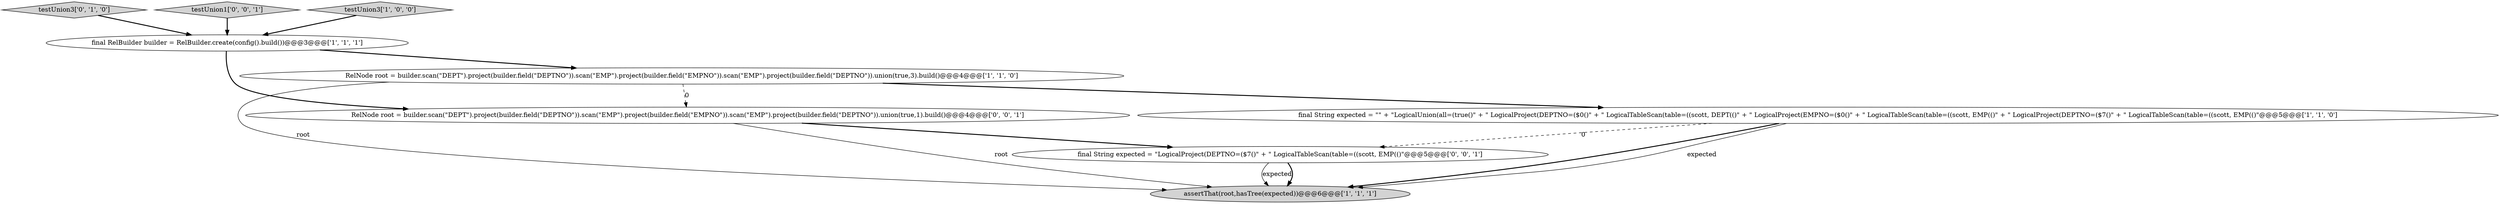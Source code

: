digraph {
5 [style = filled, label = "testUnion3['0', '1', '0']", fillcolor = lightgray, shape = diamond image = "AAA0AAABBB2BBB"];
2 [style = filled, label = "RelNode root = builder.scan(\"DEPT\").project(builder.field(\"DEPTNO\")).scan(\"EMP\").project(builder.field(\"EMPNO\")).scan(\"EMP\").project(builder.field(\"DEPTNO\")).union(true,3).build()@@@4@@@['1', '1', '0']", fillcolor = white, shape = ellipse image = "AAA0AAABBB1BBB"];
1 [style = filled, label = "final String expected = \"\" + \"LogicalUnion(all=(true()\" + \" LogicalProject(DEPTNO=($0()\" + \" LogicalTableScan(table=((scott, DEPT(()\" + \" LogicalProject(EMPNO=($0()\" + \" LogicalTableScan(table=((scott, EMP(()\" + \" LogicalProject(DEPTNO=($7()\" + \" LogicalTableScan(table=((scott, EMP(()\"@@@5@@@['1', '1', '0']", fillcolor = white, shape = ellipse image = "AAA0AAABBB1BBB"];
7 [style = filled, label = "RelNode root = builder.scan(\"DEPT\").project(builder.field(\"DEPTNO\")).scan(\"EMP\").project(builder.field(\"EMPNO\")).scan(\"EMP\").project(builder.field(\"DEPTNO\")).union(true,1).build()@@@4@@@['0', '0', '1']", fillcolor = white, shape = ellipse image = "AAA0AAABBB3BBB"];
0 [style = filled, label = "final RelBuilder builder = RelBuilder.create(config().build())@@@3@@@['1', '1', '1']", fillcolor = white, shape = ellipse image = "AAA0AAABBB1BBB"];
4 [style = filled, label = "assertThat(root,hasTree(expected))@@@6@@@['1', '1', '1']", fillcolor = lightgray, shape = ellipse image = "AAA0AAABBB1BBB"];
6 [style = filled, label = "testUnion1['0', '0', '1']", fillcolor = lightgray, shape = diamond image = "AAA0AAABBB3BBB"];
3 [style = filled, label = "testUnion3['1', '0', '0']", fillcolor = lightgray, shape = diamond image = "AAA0AAABBB1BBB"];
8 [style = filled, label = "final String expected = \"LogicalProject(DEPTNO=($7()\" + \" LogicalTableScan(table=((scott, EMP(()\"@@@5@@@['0', '0', '1']", fillcolor = white, shape = ellipse image = "AAA0AAABBB3BBB"];
7->4 [style = solid, label="root"];
1->8 [style = dashed, label="0"];
1->4 [style = bold, label=""];
8->4 [style = solid, label="expected"];
6->0 [style = bold, label=""];
2->4 [style = solid, label="root"];
8->4 [style = bold, label=""];
5->0 [style = bold, label=""];
2->7 [style = dashed, label="0"];
7->8 [style = bold, label=""];
2->1 [style = bold, label=""];
1->4 [style = solid, label="expected"];
3->0 [style = bold, label=""];
0->2 [style = bold, label=""];
0->7 [style = bold, label=""];
}
